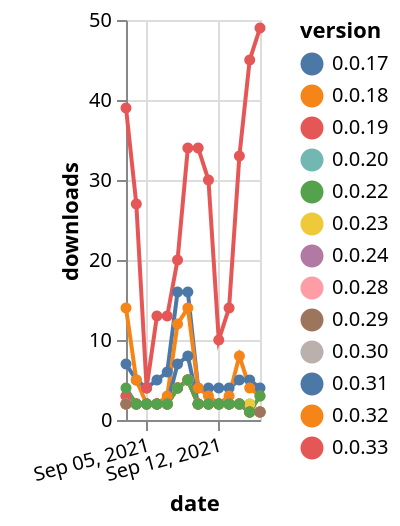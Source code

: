{"$schema": "https://vega.github.io/schema/vega-lite/v5.json", "description": "A simple bar chart with embedded data.", "data": {"values": [{"date": "2021-09-03", "total": 2038, "delta": 3, "version": "0.0.20"}, {"date": "2021-09-04", "total": 2040, "delta": 2, "version": "0.0.20"}, {"date": "2021-09-05", "total": 2042, "delta": 2, "version": "0.0.20"}, {"date": "2021-09-06", "total": 2044, "delta": 2, "version": "0.0.20"}, {"date": "2021-09-07", "total": 2046, "delta": 2, "version": "0.0.20"}, {"date": "2021-09-08", "total": 2050, "delta": 4, "version": "0.0.20"}, {"date": "2021-09-09", "total": 2055, "delta": 5, "version": "0.0.20"}, {"date": "2021-09-10", "total": 2057, "delta": 2, "version": "0.0.20"}, {"date": "2021-09-11", "total": 2059, "delta": 2, "version": "0.0.20"}, {"date": "2021-09-12", "total": 2061, "delta": 2, "version": "0.0.20"}, {"date": "2021-09-13", "total": 2063, "delta": 2, "version": "0.0.20"}, {"date": "2021-09-14", "total": 2065, "delta": 2, "version": "0.0.20"}, {"date": "2021-09-15", "total": 2067, "delta": 2, "version": "0.0.20"}, {"date": "2021-09-16", "total": 2068, "delta": 1, "version": "0.0.20"}, {"date": "2021-09-03", "total": 2033, "delta": 3, "version": "0.0.19"}, {"date": "2021-09-04", "total": 2035, "delta": 2, "version": "0.0.19"}, {"date": "2021-09-05", "total": 2037, "delta": 2, "version": "0.0.19"}, {"date": "2021-09-06", "total": 2039, "delta": 2, "version": "0.0.19"}, {"date": "2021-09-07", "total": 2041, "delta": 2, "version": "0.0.19"}, {"date": "2021-09-08", "total": 2045, "delta": 4, "version": "0.0.19"}, {"date": "2021-09-09", "total": 2050, "delta": 5, "version": "0.0.19"}, {"date": "2021-09-10", "total": 2052, "delta": 2, "version": "0.0.19"}, {"date": "2021-09-11", "total": 2054, "delta": 2, "version": "0.0.19"}, {"date": "2021-09-12", "total": 2056, "delta": 2, "version": "0.0.19"}, {"date": "2021-09-13", "total": 2058, "delta": 2, "version": "0.0.19"}, {"date": "2021-09-14", "total": 2060, "delta": 2, "version": "0.0.19"}, {"date": "2021-09-15", "total": 2061, "delta": 1, "version": "0.0.19"}, {"date": "2021-09-16", "total": 2062, "delta": 1, "version": "0.0.19"}, {"date": "2021-09-03", "total": 22572, "delta": 7, "version": "0.0.31"}, {"date": "2021-09-04", "total": 22577, "delta": 5, "version": "0.0.31"}, {"date": "2021-09-05", "total": 22581, "delta": 4, "version": "0.0.31"}, {"date": "2021-09-06", "total": 22586, "delta": 5, "version": "0.0.31"}, {"date": "2021-09-07", "total": 22592, "delta": 6, "version": "0.0.31"}, {"date": "2021-09-08", "total": 22608, "delta": 16, "version": "0.0.31"}, {"date": "2021-09-09", "total": 22624, "delta": 16, "version": "0.0.31"}, {"date": "2021-09-10", "total": 22628, "delta": 4, "version": "0.0.31"}, {"date": "2021-09-11", "total": 22632, "delta": 4, "version": "0.0.31"}, {"date": "2021-09-12", "total": 22636, "delta": 4, "version": "0.0.31"}, {"date": "2021-09-13", "total": 22640, "delta": 4, "version": "0.0.31"}, {"date": "2021-09-14", "total": 22645, "delta": 5, "version": "0.0.31"}, {"date": "2021-09-15", "total": 22650, "delta": 5, "version": "0.0.31"}, {"date": "2021-09-16", "total": 22654, "delta": 4, "version": "0.0.31"}, {"date": "2021-09-03", "total": 1698, "delta": 2, "version": "0.0.30"}, {"date": "2021-09-04", "total": 1700, "delta": 2, "version": "0.0.30"}, {"date": "2021-09-05", "total": 1702, "delta": 2, "version": "0.0.30"}, {"date": "2021-09-06", "total": 1704, "delta": 2, "version": "0.0.30"}, {"date": "2021-09-07", "total": 1706, "delta": 2, "version": "0.0.30"}, {"date": "2021-09-08", "total": 1710, "delta": 4, "version": "0.0.30"}, {"date": "2021-09-09", "total": 1715, "delta": 5, "version": "0.0.30"}, {"date": "2021-09-10", "total": 1717, "delta": 2, "version": "0.0.30"}, {"date": "2021-09-11", "total": 1719, "delta": 2, "version": "0.0.30"}, {"date": "2021-09-12", "total": 1721, "delta": 2, "version": "0.0.30"}, {"date": "2021-09-13", "total": 1723, "delta": 2, "version": "0.0.30"}, {"date": "2021-09-14", "total": 1725, "delta": 2, "version": "0.0.30"}, {"date": "2021-09-15", "total": 1726, "delta": 1, "version": "0.0.30"}, {"date": "2021-09-16", "total": 1727, "delta": 1, "version": "0.0.30"}, {"date": "2021-09-03", "total": 2310, "delta": 14, "version": "0.0.32"}, {"date": "2021-09-04", "total": 2315, "delta": 5, "version": "0.0.32"}, {"date": "2021-09-05", "total": 2317, "delta": 2, "version": "0.0.32"}, {"date": "2021-09-06", "total": 2319, "delta": 2, "version": "0.0.32"}, {"date": "2021-09-07", "total": 2322, "delta": 3, "version": "0.0.32"}, {"date": "2021-09-08", "total": 2334, "delta": 12, "version": "0.0.32"}, {"date": "2021-09-09", "total": 2348, "delta": 14, "version": "0.0.32"}, {"date": "2021-09-10", "total": 2352, "delta": 4, "version": "0.0.32"}, {"date": "2021-09-11", "total": 2355, "delta": 3, "version": "0.0.32"}, {"date": "2021-09-12", "total": 2357, "delta": 2, "version": "0.0.32"}, {"date": "2021-09-13", "total": 2360, "delta": 3, "version": "0.0.32"}, {"date": "2021-09-14", "total": 2368, "delta": 8, "version": "0.0.32"}, {"date": "2021-09-15", "total": 2372, "delta": 4, "version": "0.0.32"}, {"date": "2021-09-16", "total": 2375, "delta": 3, "version": "0.0.32"}, {"date": "2021-09-03", "total": 1836, "delta": 2, "version": "0.0.24"}, {"date": "2021-09-04", "total": 1838, "delta": 2, "version": "0.0.24"}, {"date": "2021-09-05", "total": 1840, "delta": 2, "version": "0.0.24"}, {"date": "2021-09-06", "total": 1842, "delta": 2, "version": "0.0.24"}, {"date": "2021-09-07", "total": 1844, "delta": 2, "version": "0.0.24"}, {"date": "2021-09-08", "total": 1848, "delta": 4, "version": "0.0.24"}, {"date": "2021-09-09", "total": 1853, "delta": 5, "version": "0.0.24"}, {"date": "2021-09-10", "total": 1855, "delta": 2, "version": "0.0.24"}, {"date": "2021-09-11", "total": 1857, "delta": 2, "version": "0.0.24"}, {"date": "2021-09-12", "total": 1859, "delta": 2, "version": "0.0.24"}, {"date": "2021-09-13", "total": 1861, "delta": 2, "version": "0.0.24"}, {"date": "2021-09-14", "total": 1863, "delta": 2, "version": "0.0.24"}, {"date": "2021-09-15", "total": 1864, "delta": 1, "version": "0.0.24"}, {"date": "2021-09-16", "total": 1865, "delta": 1, "version": "0.0.24"}, {"date": "2021-09-03", "total": 1942, "delta": 2, "version": "0.0.28"}, {"date": "2021-09-04", "total": 1944, "delta": 2, "version": "0.0.28"}, {"date": "2021-09-05", "total": 1946, "delta": 2, "version": "0.0.28"}, {"date": "2021-09-06", "total": 1948, "delta": 2, "version": "0.0.28"}, {"date": "2021-09-07", "total": 1950, "delta": 2, "version": "0.0.28"}, {"date": "2021-09-08", "total": 1954, "delta": 4, "version": "0.0.28"}, {"date": "2021-09-09", "total": 1959, "delta": 5, "version": "0.0.28"}, {"date": "2021-09-10", "total": 1961, "delta": 2, "version": "0.0.28"}, {"date": "2021-09-11", "total": 1963, "delta": 2, "version": "0.0.28"}, {"date": "2021-09-12", "total": 1965, "delta": 2, "version": "0.0.28"}, {"date": "2021-09-13", "total": 1967, "delta": 2, "version": "0.0.28"}, {"date": "2021-09-14", "total": 1969, "delta": 2, "version": "0.0.28"}, {"date": "2021-09-15", "total": 1970, "delta": 1, "version": "0.0.28"}, {"date": "2021-09-16", "total": 1971, "delta": 1, "version": "0.0.28"}, {"date": "2021-09-03", "total": 2063, "delta": 2, "version": "0.0.23"}, {"date": "2021-09-04", "total": 2065, "delta": 2, "version": "0.0.23"}, {"date": "2021-09-05", "total": 2067, "delta": 2, "version": "0.0.23"}, {"date": "2021-09-06", "total": 2069, "delta": 2, "version": "0.0.23"}, {"date": "2021-09-07", "total": 2071, "delta": 2, "version": "0.0.23"}, {"date": "2021-09-08", "total": 2075, "delta": 4, "version": "0.0.23"}, {"date": "2021-09-09", "total": 2080, "delta": 5, "version": "0.0.23"}, {"date": "2021-09-10", "total": 2082, "delta": 2, "version": "0.0.23"}, {"date": "2021-09-11", "total": 2084, "delta": 2, "version": "0.0.23"}, {"date": "2021-09-12", "total": 2086, "delta": 2, "version": "0.0.23"}, {"date": "2021-09-13", "total": 2088, "delta": 2, "version": "0.0.23"}, {"date": "2021-09-14", "total": 2090, "delta": 2, "version": "0.0.23"}, {"date": "2021-09-15", "total": 2092, "delta": 2, "version": "0.0.23"}, {"date": "2021-09-16", "total": 2093, "delta": 1, "version": "0.0.23"}, {"date": "2021-09-03", "total": 2077, "delta": 39, "version": "0.0.33"}, {"date": "2021-09-04", "total": 2104, "delta": 27, "version": "0.0.33"}, {"date": "2021-09-05", "total": 2108, "delta": 4, "version": "0.0.33"}, {"date": "2021-09-06", "total": 2121, "delta": 13, "version": "0.0.33"}, {"date": "2021-09-07", "total": 2134, "delta": 13, "version": "0.0.33"}, {"date": "2021-09-08", "total": 2154, "delta": 20, "version": "0.0.33"}, {"date": "2021-09-09", "total": 2188, "delta": 34, "version": "0.0.33"}, {"date": "2021-09-10", "total": 2222, "delta": 34, "version": "0.0.33"}, {"date": "2021-09-11", "total": 2252, "delta": 30, "version": "0.0.33"}, {"date": "2021-09-12", "total": 2262, "delta": 10, "version": "0.0.33"}, {"date": "2021-09-13", "total": 2276, "delta": 14, "version": "0.0.33"}, {"date": "2021-09-14", "total": 2309, "delta": 33, "version": "0.0.33"}, {"date": "2021-09-15", "total": 2354, "delta": 45, "version": "0.0.33"}, {"date": "2021-09-16", "total": 2403, "delta": 49, "version": "0.0.33"}, {"date": "2021-09-03", "total": 2433, "delta": 2, "version": "0.0.17"}, {"date": "2021-09-04", "total": 2435, "delta": 2, "version": "0.0.17"}, {"date": "2021-09-05", "total": 2437, "delta": 2, "version": "0.0.17"}, {"date": "2021-09-06", "total": 2439, "delta": 2, "version": "0.0.17"}, {"date": "2021-09-07", "total": 2441, "delta": 2, "version": "0.0.17"}, {"date": "2021-09-08", "total": 2448, "delta": 7, "version": "0.0.17"}, {"date": "2021-09-09", "total": 2456, "delta": 8, "version": "0.0.17"}, {"date": "2021-09-10", "total": 2458, "delta": 2, "version": "0.0.17"}, {"date": "2021-09-11", "total": 2460, "delta": 2, "version": "0.0.17"}, {"date": "2021-09-12", "total": 2462, "delta": 2, "version": "0.0.17"}, {"date": "2021-09-13", "total": 2464, "delta": 2, "version": "0.0.17"}, {"date": "2021-09-14", "total": 2466, "delta": 2, "version": "0.0.17"}, {"date": "2021-09-15", "total": 2467, "delta": 1, "version": "0.0.17"}, {"date": "2021-09-16", "total": 2468, "delta": 1, "version": "0.0.17"}, {"date": "2021-09-03", "total": 2056, "delta": 2, "version": "0.0.18"}, {"date": "2021-09-04", "total": 2058, "delta": 2, "version": "0.0.18"}, {"date": "2021-09-05", "total": 2060, "delta": 2, "version": "0.0.18"}, {"date": "2021-09-06", "total": 2062, "delta": 2, "version": "0.0.18"}, {"date": "2021-09-07", "total": 2064, "delta": 2, "version": "0.0.18"}, {"date": "2021-09-08", "total": 2068, "delta": 4, "version": "0.0.18"}, {"date": "2021-09-09", "total": 2073, "delta": 5, "version": "0.0.18"}, {"date": "2021-09-10", "total": 2075, "delta": 2, "version": "0.0.18"}, {"date": "2021-09-11", "total": 2077, "delta": 2, "version": "0.0.18"}, {"date": "2021-09-12", "total": 2079, "delta": 2, "version": "0.0.18"}, {"date": "2021-09-13", "total": 2081, "delta": 2, "version": "0.0.18"}, {"date": "2021-09-14", "total": 2083, "delta": 2, "version": "0.0.18"}, {"date": "2021-09-15", "total": 2084, "delta": 1, "version": "0.0.18"}, {"date": "2021-09-16", "total": 2085, "delta": 1, "version": "0.0.18"}, {"date": "2021-09-03", "total": 1900, "delta": 2, "version": "0.0.29"}, {"date": "2021-09-04", "total": 1902, "delta": 2, "version": "0.0.29"}, {"date": "2021-09-05", "total": 1904, "delta": 2, "version": "0.0.29"}, {"date": "2021-09-06", "total": 1906, "delta": 2, "version": "0.0.29"}, {"date": "2021-09-07", "total": 1908, "delta": 2, "version": "0.0.29"}, {"date": "2021-09-08", "total": 1912, "delta": 4, "version": "0.0.29"}, {"date": "2021-09-09", "total": 1917, "delta": 5, "version": "0.0.29"}, {"date": "2021-09-10", "total": 1919, "delta": 2, "version": "0.0.29"}, {"date": "2021-09-11", "total": 1921, "delta": 2, "version": "0.0.29"}, {"date": "2021-09-12", "total": 1923, "delta": 2, "version": "0.0.29"}, {"date": "2021-09-13", "total": 1925, "delta": 2, "version": "0.0.29"}, {"date": "2021-09-14", "total": 1927, "delta": 2, "version": "0.0.29"}, {"date": "2021-09-15", "total": 1928, "delta": 1, "version": "0.0.29"}, {"date": "2021-09-16", "total": 1929, "delta": 1, "version": "0.0.29"}, {"date": "2021-09-03", "total": 2061, "delta": 4, "version": "0.0.22"}, {"date": "2021-09-04", "total": 2063, "delta": 2, "version": "0.0.22"}, {"date": "2021-09-05", "total": 2065, "delta": 2, "version": "0.0.22"}, {"date": "2021-09-06", "total": 2067, "delta": 2, "version": "0.0.22"}, {"date": "2021-09-07", "total": 2069, "delta": 2, "version": "0.0.22"}, {"date": "2021-09-08", "total": 2073, "delta": 4, "version": "0.0.22"}, {"date": "2021-09-09", "total": 2078, "delta": 5, "version": "0.0.22"}, {"date": "2021-09-10", "total": 2080, "delta": 2, "version": "0.0.22"}, {"date": "2021-09-11", "total": 2082, "delta": 2, "version": "0.0.22"}, {"date": "2021-09-12", "total": 2084, "delta": 2, "version": "0.0.22"}, {"date": "2021-09-13", "total": 2086, "delta": 2, "version": "0.0.22"}, {"date": "2021-09-14", "total": 2088, "delta": 2, "version": "0.0.22"}, {"date": "2021-09-15", "total": 2089, "delta": 1, "version": "0.0.22"}, {"date": "2021-09-16", "total": 2092, "delta": 3, "version": "0.0.22"}]}, "width": "container", "mark": {"type": "line", "point": {"filled": true}}, "encoding": {"x": {"field": "date", "type": "temporal", "timeUnit": "yearmonthdate", "title": "date", "axis": {"labelAngle": -15}}, "y": {"field": "delta", "type": "quantitative", "title": "downloads"}, "color": {"field": "version", "type": "nominal"}, "tooltip": {"field": "delta"}}}
